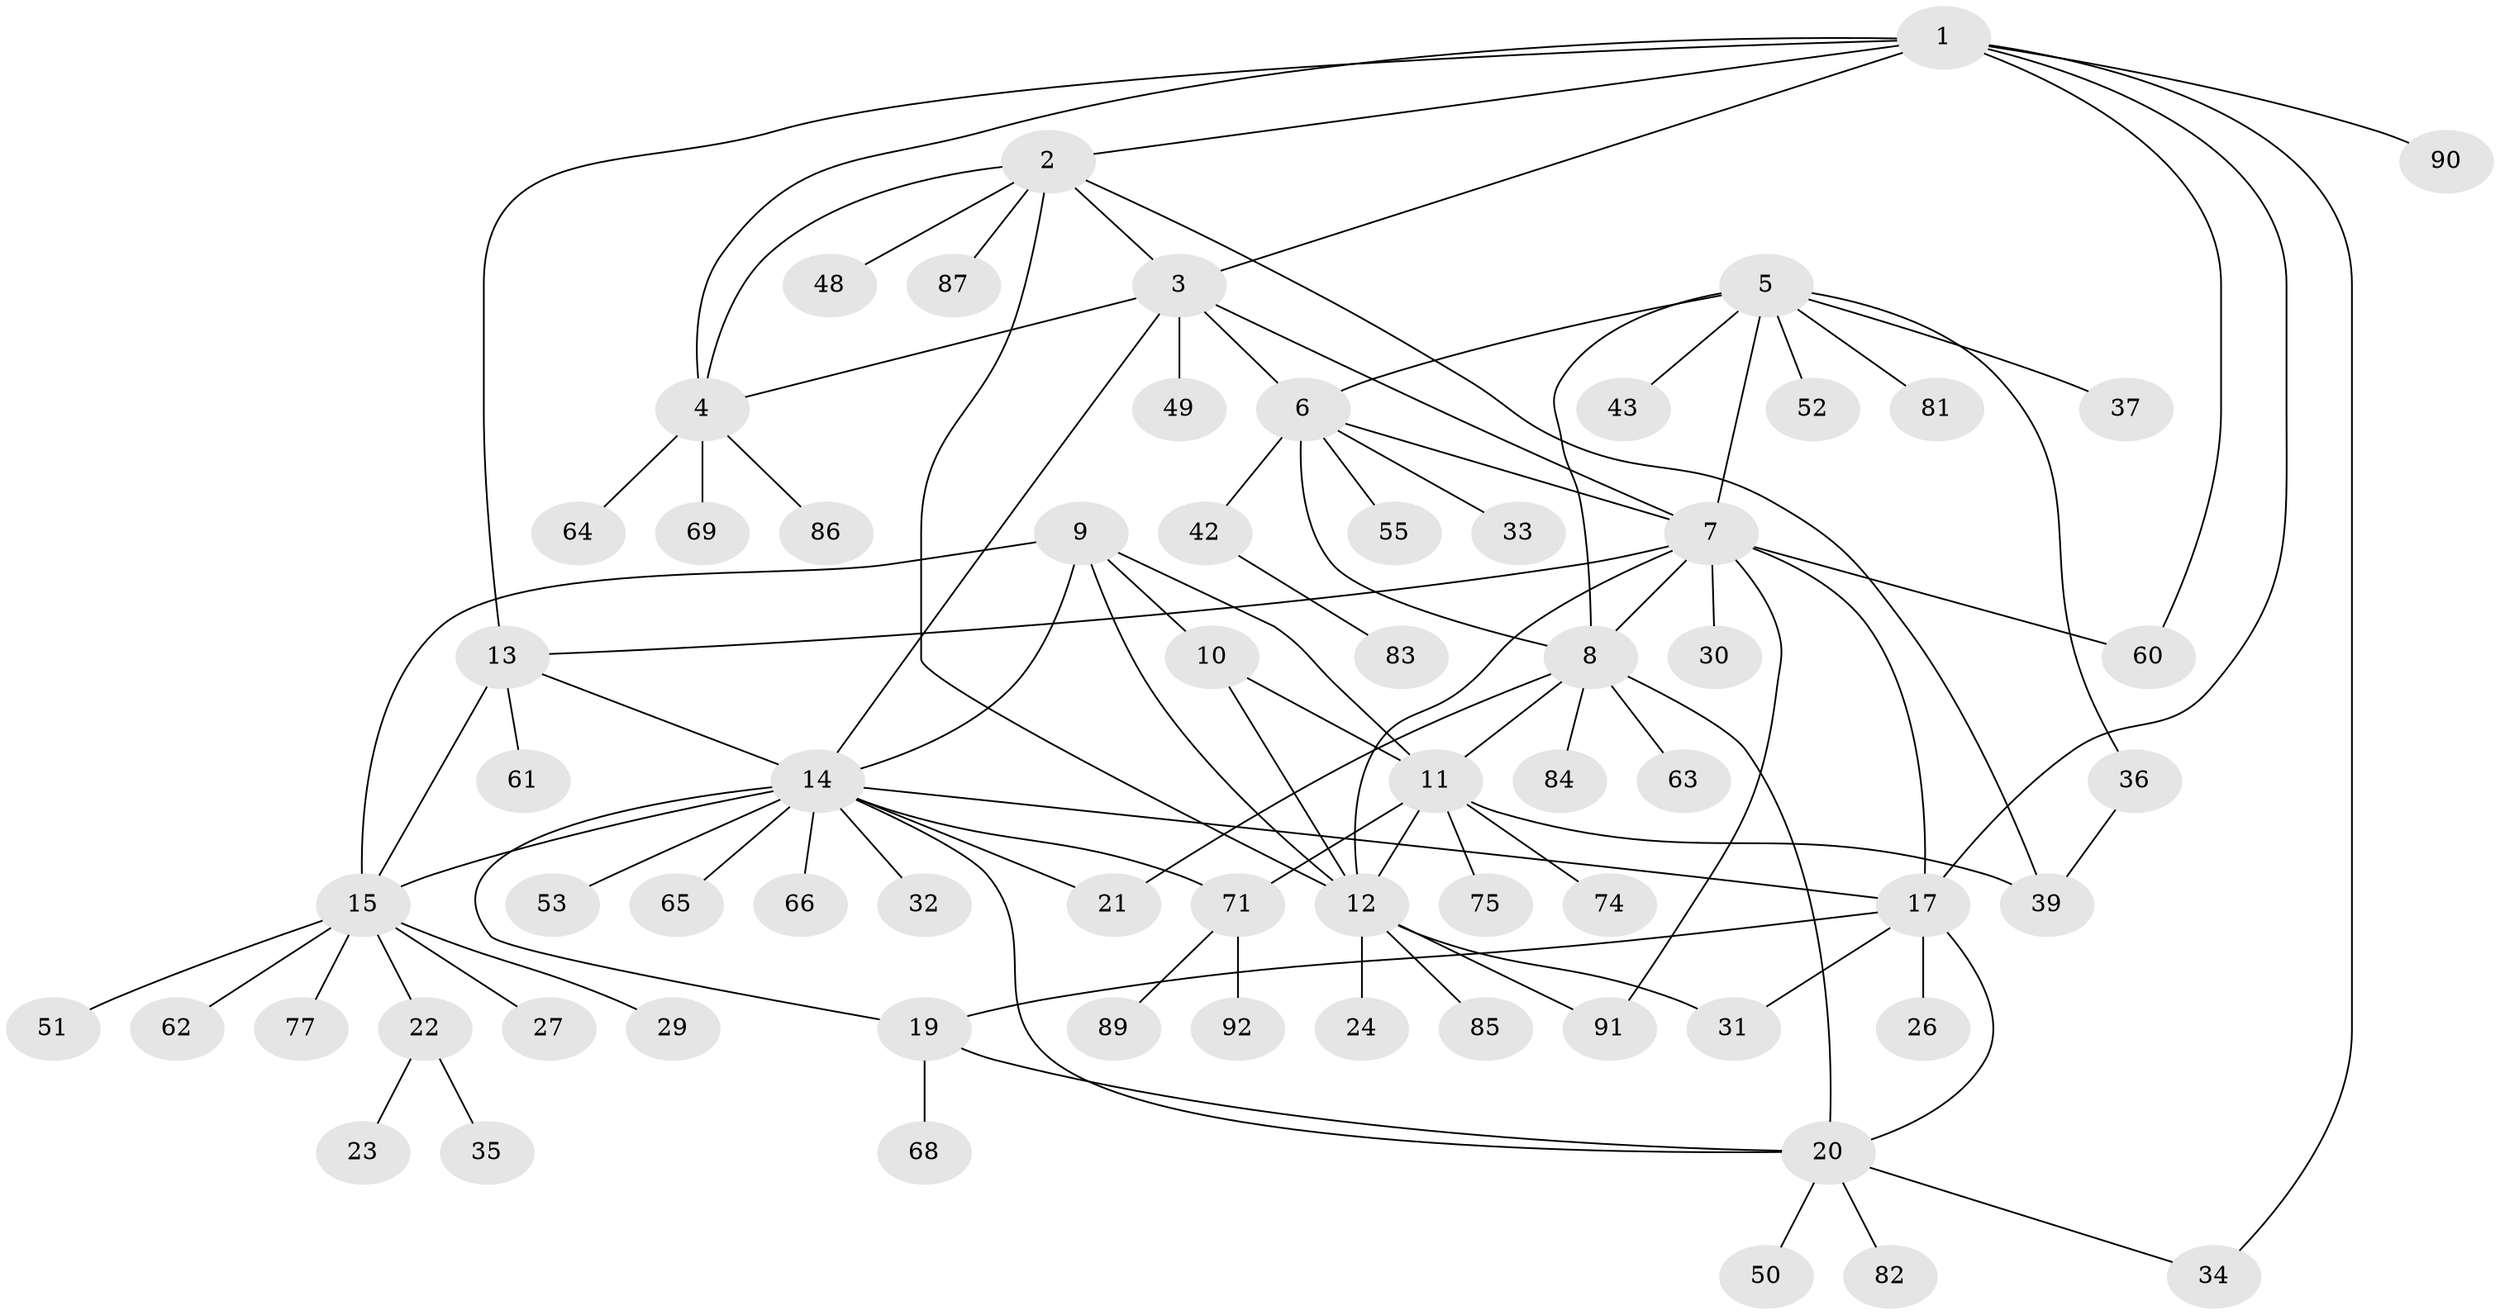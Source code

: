 // original degree distribution, {7: 0.043478260869565216, 8: 0.03260869565217391, 9: 0.05434782608695652, 10: 0.021739130434782608, 5: 0.010869565217391304, 4: 0.05434782608695652, 6: 0.021739130434782608, 3: 0.05434782608695652, 1: 0.5543478260869565, 2: 0.15217391304347827}
// Generated by graph-tools (version 1.1) at 2025/11/02/27/25 16:11:36]
// undirected, 67 vertices, 97 edges
graph export_dot {
graph [start="1"]
  node [color=gray90,style=filled];
  1 [super="+56"];
  2 [super="+78"];
  3 [super="+80"];
  4 [super="+76"];
  5 [super="+59"];
  6 [super="+72"];
  7 [super="+25"];
  8 [super="+88"];
  9;
  10 [super="+58"];
  11 [super="+47"];
  12 [super="+41"];
  13 [super="+40"];
  14 [super="+18"];
  15 [super="+16"];
  17 [super="+46"];
  19 [super="+38"];
  20 [super="+45"];
  21 [super="+54"];
  22 [super="+28"];
  23;
  24;
  26;
  27;
  29;
  30 [super="+57"];
  31;
  32;
  33;
  34;
  35;
  36 [super="+70"];
  37;
  39 [super="+73"];
  42 [super="+44"];
  43;
  48;
  49 [super="+79"];
  50;
  51 [super="+67"];
  52;
  53;
  55;
  60;
  61;
  62;
  63;
  64;
  65;
  66;
  68;
  69;
  71;
  74;
  75;
  77;
  81;
  82;
  83;
  84;
  85;
  86;
  87;
  89;
  90;
  91;
  92;
  1 -- 2;
  1 -- 3;
  1 -- 4;
  1 -- 17;
  1 -- 34;
  1 -- 90;
  1 -- 60;
  1 -- 13;
  2 -- 3;
  2 -- 4;
  2 -- 12;
  2 -- 39;
  2 -- 48;
  2 -- 87;
  3 -- 4;
  3 -- 7;
  3 -- 14;
  3 -- 49;
  3 -- 6;
  4 -- 64;
  4 -- 69;
  4 -- 86;
  5 -- 6;
  5 -- 7;
  5 -- 8;
  5 -- 36;
  5 -- 37;
  5 -- 43;
  5 -- 52;
  5 -- 81;
  6 -- 7;
  6 -- 8;
  6 -- 33;
  6 -- 42;
  6 -- 55;
  7 -- 8;
  7 -- 13;
  7 -- 30;
  7 -- 91;
  7 -- 60;
  7 -- 17;
  7 -- 12;
  8 -- 11;
  8 -- 20;
  8 -- 21;
  8 -- 63;
  8 -- 84;
  9 -- 10;
  9 -- 11;
  9 -- 12;
  9 -- 15;
  9 -- 14;
  10 -- 11;
  10 -- 12;
  11 -- 12;
  11 -- 39;
  11 -- 71;
  11 -- 74;
  11 -- 75;
  12 -- 24;
  12 -- 31;
  12 -- 85;
  12 -- 91;
  13 -- 14;
  13 -- 15 [weight=2];
  13 -- 61;
  14 -- 15 [weight=2];
  14 -- 21;
  14 -- 32;
  14 -- 65;
  14 -- 66;
  14 -- 71;
  14 -- 17;
  14 -- 19;
  14 -- 20;
  14 -- 53;
  15 -- 22;
  15 -- 27;
  15 -- 51;
  15 -- 62;
  15 -- 77;
  15 -- 29;
  17 -- 19;
  17 -- 20;
  17 -- 26;
  17 -- 31;
  19 -- 20;
  19 -- 68;
  20 -- 34;
  20 -- 50;
  20 -- 82;
  22 -- 23;
  22 -- 35;
  36 -- 39;
  42 -- 83;
  71 -- 89;
  71 -- 92;
}
